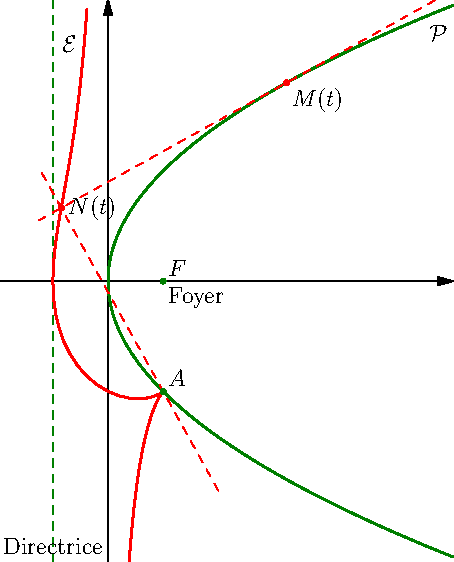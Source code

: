import graph;
size(8cm,0);

pen crayon = defaultpen;
pen GrosCrayon = crayon +1;
pen GrosCrayonRouge = red +1;
pen GrosCrayonVert = deepgreen +1;
pen PetitCrayon = crayon +0.2;

real u(real t) {return t^2;};
real v(real t) {return 2*t;};

guide P = graph(u,v,-2.5,2.5);

real a(real t) {return -2*t/(1+t^2);};
real b(real t) {return (-2+t+t^3)/(1+t^2);};

guide El = graph(a,b,-5,5);

pair F = (1,0);
pair A = (1,-2);

real t = 1.8;
pair M = (u(t),v(t));
pair N = (a(t),b(t));

pair T = (t,1);
pair n = (-1,t);
real l = 2.2;
pair T1 = M - 2.5*T;
pair T2 = M + 1.5*T;

pair A1 = A - n;
pair A2 = A + 2.2*n;

xaxis(Arrow);
yaxis(Arrow);
dot(F,deepgreen);
yaxis(XEquals(-1),deepgreen + dashed);

draw(P,GrosCrayonVert);
draw(El,GrosCrayonRouge);


draw(T1--T2,red+dashed);
dot(M,red);
dot(N,red);

draw(A1--A2,red+dashed);
dot(A,deepgreen);

label("Directrice",(-1,-4.8));
label("$A$",A,NE);
label("$F$",F,NE);
label("Foyer",F,SE);
label("$M(t)$",M,SE);
label("$N(t)$",N,E);
label("$\mathcal{E}$",(-0.7,4.3));
label("$\mathcal{P}$",(6,4.5));